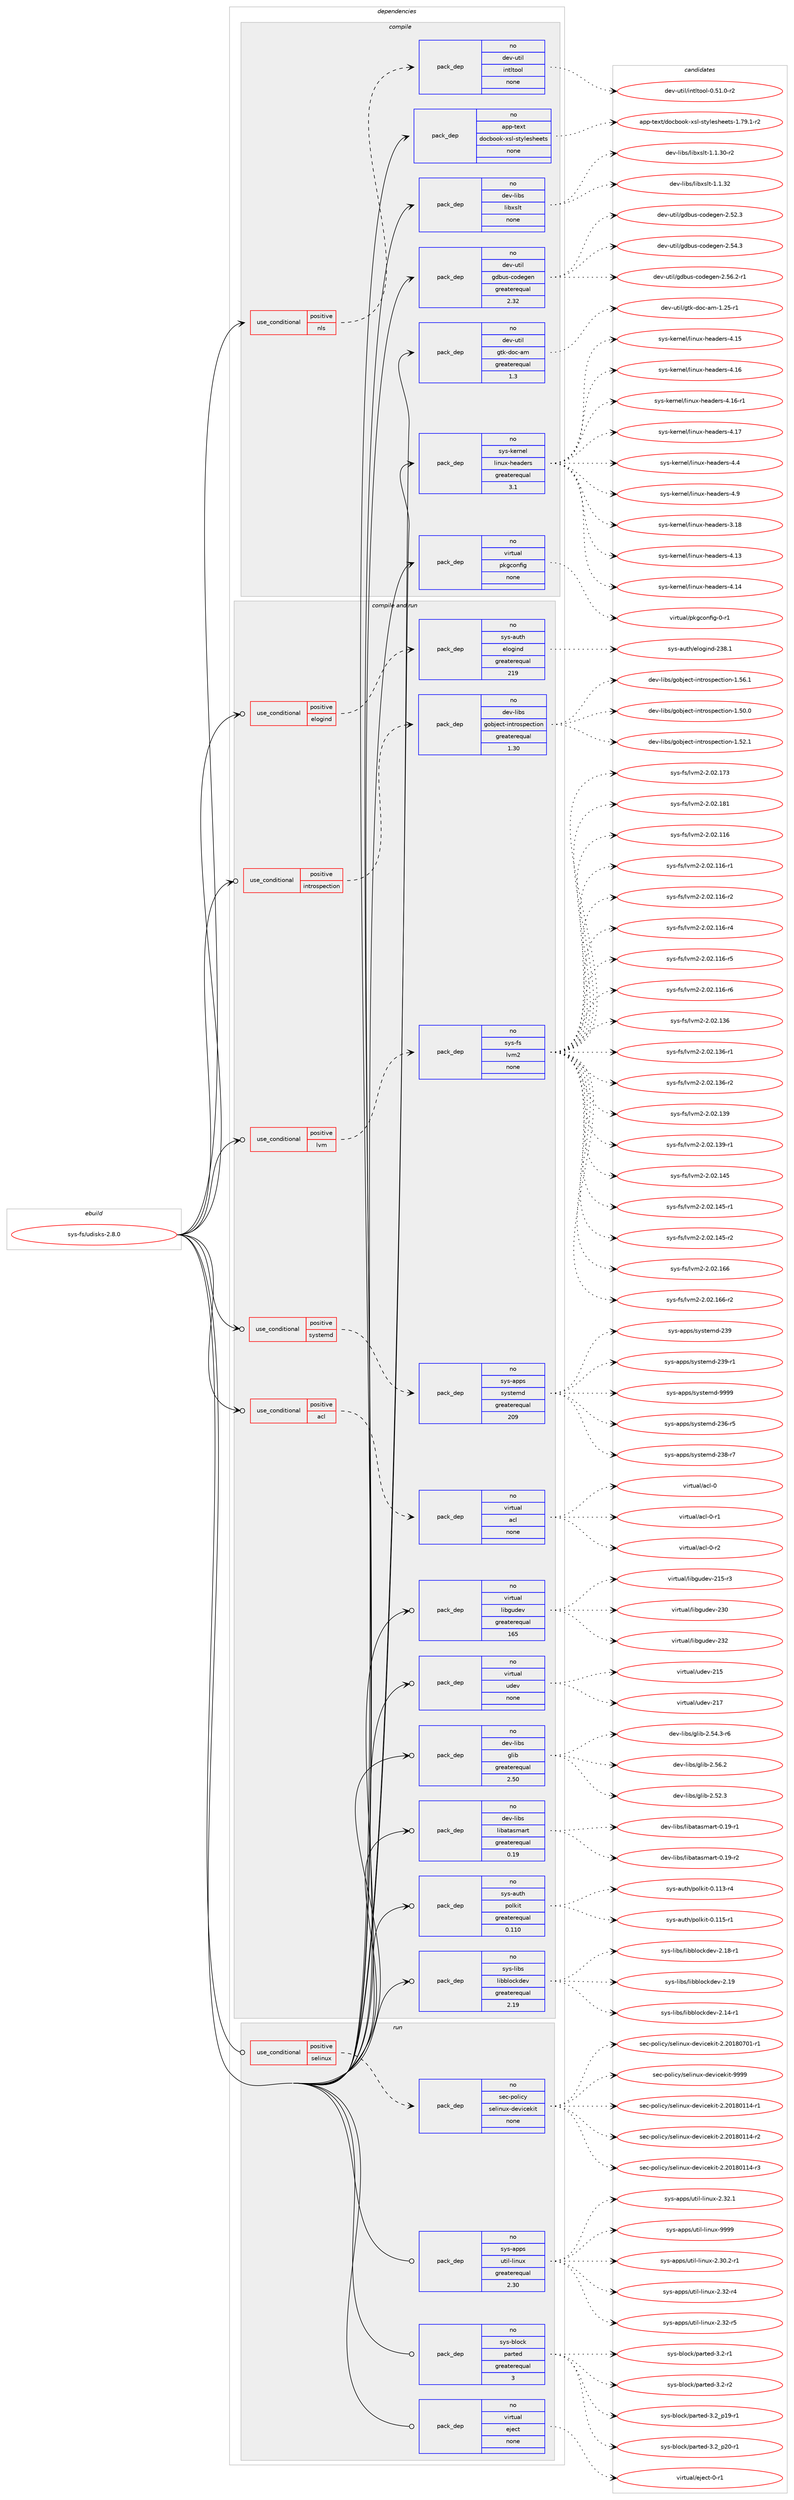 digraph prolog {

# *************
# Graph options
# *************

newrank=true;
concentrate=true;
compound=true;
graph [rankdir=LR,fontname=Helvetica,fontsize=10,ranksep=1.5];#, ranksep=2.5, nodesep=0.2];
edge  [arrowhead=vee];
node  [fontname=Helvetica,fontsize=10];

# **********
# The ebuild
# **********

subgraph cluster_leftcol {
color=gray;
rank=same;
label=<<i>ebuild</i>>;
id [label="sys-fs/udisks-2.8.0", color=red, width=4, href="../sys-fs/udisks-2.8.0.svg"];
}

# ****************
# The dependencies
# ****************

subgraph cluster_midcol {
color=gray;
label=<<i>dependencies</i>>;
subgraph cluster_compile {
fillcolor="#eeeeee";
style=filled;
label=<<i>compile</i>>;
subgraph cond4355 {
dependency14159 [label=<<TABLE BORDER="0" CELLBORDER="1" CELLSPACING="0" CELLPADDING="4"><TR><TD ROWSPAN="3" CELLPADDING="10">use_conditional</TD></TR><TR><TD>positive</TD></TR><TR><TD>nls</TD></TR></TABLE>>, shape=none, color=red];
subgraph pack9544 {
dependency14160 [label=<<TABLE BORDER="0" CELLBORDER="1" CELLSPACING="0" CELLPADDING="4" WIDTH="220"><TR><TD ROWSPAN="6" CELLPADDING="30">pack_dep</TD></TR><TR><TD WIDTH="110">no</TD></TR><TR><TD>dev-util</TD></TR><TR><TD>intltool</TD></TR><TR><TD>none</TD></TR><TR><TD></TD></TR></TABLE>>, shape=none, color=blue];
}
dependency14159:e -> dependency14160:w [weight=20,style="dashed",arrowhead="vee"];
}
id:e -> dependency14159:w [weight=20,style="solid",arrowhead="vee"];
subgraph pack9545 {
dependency14161 [label=<<TABLE BORDER="0" CELLBORDER="1" CELLSPACING="0" CELLPADDING="4" WIDTH="220"><TR><TD ROWSPAN="6" CELLPADDING="30">pack_dep</TD></TR><TR><TD WIDTH="110">no</TD></TR><TR><TD>app-text</TD></TR><TR><TD>docbook-xsl-stylesheets</TD></TR><TR><TD>none</TD></TR><TR><TD></TD></TR></TABLE>>, shape=none, color=blue];
}
id:e -> dependency14161:w [weight=20,style="solid",arrowhead="vee"];
subgraph pack9546 {
dependency14162 [label=<<TABLE BORDER="0" CELLBORDER="1" CELLSPACING="0" CELLPADDING="4" WIDTH="220"><TR><TD ROWSPAN="6" CELLPADDING="30">pack_dep</TD></TR><TR><TD WIDTH="110">no</TD></TR><TR><TD>dev-libs</TD></TR><TR><TD>libxslt</TD></TR><TR><TD>none</TD></TR><TR><TD></TD></TR></TABLE>>, shape=none, color=blue];
}
id:e -> dependency14162:w [weight=20,style="solid",arrowhead="vee"];
subgraph pack9547 {
dependency14163 [label=<<TABLE BORDER="0" CELLBORDER="1" CELLSPACING="0" CELLPADDING="4" WIDTH="220"><TR><TD ROWSPAN="6" CELLPADDING="30">pack_dep</TD></TR><TR><TD WIDTH="110">no</TD></TR><TR><TD>dev-util</TD></TR><TR><TD>gdbus-codegen</TD></TR><TR><TD>greaterequal</TD></TR><TR><TD>2.32</TD></TR></TABLE>>, shape=none, color=blue];
}
id:e -> dependency14163:w [weight=20,style="solid",arrowhead="vee"];
subgraph pack9548 {
dependency14164 [label=<<TABLE BORDER="0" CELLBORDER="1" CELLSPACING="0" CELLPADDING="4" WIDTH="220"><TR><TD ROWSPAN="6" CELLPADDING="30">pack_dep</TD></TR><TR><TD WIDTH="110">no</TD></TR><TR><TD>dev-util</TD></TR><TR><TD>gtk-doc-am</TD></TR><TR><TD>greaterequal</TD></TR><TR><TD>1.3</TD></TR></TABLE>>, shape=none, color=blue];
}
id:e -> dependency14164:w [weight=20,style="solid",arrowhead="vee"];
subgraph pack9549 {
dependency14165 [label=<<TABLE BORDER="0" CELLBORDER="1" CELLSPACING="0" CELLPADDING="4" WIDTH="220"><TR><TD ROWSPAN="6" CELLPADDING="30">pack_dep</TD></TR><TR><TD WIDTH="110">no</TD></TR><TR><TD>sys-kernel</TD></TR><TR><TD>linux-headers</TD></TR><TR><TD>greaterequal</TD></TR><TR><TD>3.1</TD></TR></TABLE>>, shape=none, color=blue];
}
id:e -> dependency14165:w [weight=20,style="solid",arrowhead="vee"];
subgraph pack9550 {
dependency14166 [label=<<TABLE BORDER="0" CELLBORDER="1" CELLSPACING="0" CELLPADDING="4" WIDTH="220"><TR><TD ROWSPAN="6" CELLPADDING="30">pack_dep</TD></TR><TR><TD WIDTH="110">no</TD></TR><TR><TD>virtual</TD></TR><TR><TD>pkgconfig</TD></TR><TR><TD>none</TD></TR><TR><TD></TD></TR></TABLE>>, shape=none, color=blue];
}
id:e -> dependency14166:w [weight=20,style="solid",arrowhead="vee"];
}
subgraph cluster_compileandrun {
fillcolor="#eeeeee";
style=filled;
label=<<i>compile and run</i>>;
subgraph cond4356 {
dependency14167 [label=<<TABLE BORDER="0" CELLBORDER="1" CELLSPACING="0" CELLPADDING="4"><TR><TD ROWSPAN="3" CELLPADDING="10">use_conditional</TD></TR><TR><TD>positive</TD></TR><TR><TD>acl</TD></TR></TABLE>>, shape=none, color=red];
subgraph pack9551 {
dependency14168 [label=<<TABLE BORDER="0" CELLBORDER="1" CELLSPACING="0" CELLPADDING="4" WIDTH="220"><TR><TD ROWSPAN="6" CELLPADDING="30">pack_dep</TD></TR><TR><TD WIDTH="110">no</TD></TR><TR><TD>virtual</TD></TR><TR><TD>acl</TD></TR><TR><TD>none</TD></TR><TR><TD></TD></TR></TABLE>>, shape=none, color=blue];
}
dependency14167:e -> dependency14168:w [weight=20,style="dashed",arrowhead="vee"];
}
id:e -> dependency14167:w [weight=20,style="solid",arrowhead="odotvee"];
subgraph cond4357 {
dependency14169 [label=<<TABLE BORDER="0" CELLBORDER="1" CELLSPACING="0" CELLPADDING="4"><TR><TD ROWSPAN="3" CELLPADDING="10">use_conditional</TD></TR><TR><TD>positive</TD></TR><TR><TD>elogind</TD></TR></TABLE>>, shape=none, color=red];
subgraph pack9552 {
dependency14170 [label=<<TABLE BORDER="0" CELLBORDER="1" CELLSPACING="0" CELLPADDING="4" WIDTH="220"><TR><TD ROWSPAN="6" CELLPADDING="30">pack_dep</TD></TR><TR><TD WIDTH="110">no</TD></TR><TR><TD>sys-auth</TD></TR><TR><TD>elogind</TD></TR><TR><TD>greaterequal</TD></TR><TR><TD>219</TD></TR></TABLE>>, shape=none, color=blue];
}
dependency14169:e -> dependency14170:w [weight=20,style="dashed",arrowhead="vee"];
}
id:e -> dependency14169:w [weight=20,style="solid",arrowhead="odotvee"];
subgraph cond4358 {
dependency14171 [label=<<TABLE BORDER="0" CELLBORDER="1" CELLSPACING="0" CELLPADDING="4"><TR><TD ROWSPAN="3" CELLPADDING="10">use_conditional</TD></TR><TR><TD>positive</TD></TR><TR><TD>introspection</TD></TR></TABLE>>, shape=none, color=red];
subgraph pack9553 {
dependency14172 [label=<<TABLE BORDER="0" CELLBORDER="1" CELLSPACING="0" CELLPADDING="4" WIDTH="220"><TR><TD ROWSPAN="6" CELLPADDING="30">pack_dep</TD></TR><TR><TD WIDTH="110">no</TD></TR><TR><TD>dev-libs</TD></TR><TR><TD>gobject-introspection</TD></TR><TR><TD>greaterequal</TD></TR><TR><TD>1.30</TD></TR></TABLE>>, shape=none, color=blue];
}
dependency14171:e -> dependency14172:w [weight=20,style="dashed",arrowhead="vee"];
}
id:e -> dependency14171:w [weight=20,style="solid",arrowhead="odotvee"];
subgraph cond4359 {
dependency14173 [label=<<TABLE BORDER="0" CELLBORDER="1" CELLSPACING="0" CELLPADDING="4"><TR><TD ROWSPAN="3" CELLPADDING="10">use_conditional</TD></TR><TR><TD>positive</TD></TR><TR><TD>lvm</TD></TR></TABLE>>, shape=none, color=red];
subgraph pack9554 {
dependency14174 [label=<<TABLE BORDER="0" CELLBORDER="1" CELLSPACING="0" CELLPADDING="4" WIDTH="220"><TR><TD ROWSPAN="6" CELLPADDING="30">pack_dep</TD></TR><TR><TD WIDTH="110">no</TD></TR><TR><TD>sys-fs</TD></TR><TR><TD>lvm2</TD></TR><TR><TD>none</TD></TR><TR><TD></TD></TR></TABLE>>, shape=none, color=blue];
}
dependency14173:e -> dependency14174:w [weight=20,style="dashed",arrowhead="vee"];
}
id:e -> dependency14173:w [weight=20,style="solid",arrowhead="odotvee"];
subgraph cond4360 {
dependency14175 [label=<<TABLE BORDER="0" CELLBORDER="1" CELLSPACING="0" CELLPADDING="4"><TR><TD ROWSPAN="3" CELLPADDING="10">use_conditional</TD></TR><TR><TD>positive</TD></TR><TR><TD>systemd</TD></TR></TABLE>>, shape=none, color=red];
subgraph pack9555 {
dependency14176 [label=<<TABLE BORDER="0" CELLBORDER="1" CELLSPACING="0" CELLPADDING="4" WIDTH="220"><TR><TD ROWSPAN="6" CELLPADDING="30">pack_dep</TD></TR><TR><TD WIDTH="110">no</TD></TR><TR><TD>sys-apps</TD></TR><TR><TD>systemd</TD></TR><TR><TD>greaterequal</TD></TR><TR><TD>209</TD></TR></TABLE>>, shape=none, color=blue];
}
dependency14175:e -> dependency14176:w [weight=20,style="dashed",arrowhead="vee"];
}
id:e -> dependency14175:w [weight=20,style="solid",arrowhead="odotvee"];
subgraph pack9556 {
dependency14177 [label=<<TABLE BORDER="0" CELLBORDER="1" CELLSPACING="0" CELLPADDING="4" WIDTH="220"><TR><TD ROWSPAN="6" CELLPADDING="30">pack_dep</TD></TR><TR><TD WIDTH="110">no</TD></TR><TR><TD>dev-libs</TD></TR><TR><TD>glib</TD></TR><TR><TD>greaterequal</TD></TR><TR><TD>2.50</TD></TR></TABLE>>, shape=none, color=blue];
}
id:e -> dependency14177:w [weight=20,style="solid",arrowhead="odotvee"];
subgraph pack9557 {
dependency14178 [label=<<TABLE BORDER="0" CELLBORDER="1" CELLSPACING="0" CELLPADDING="4" WIDTH="220"><TR><TD ROWSPAN="6" CELLPADDING="30">pack_dep</TD></TR><TR><TD WIDTH="110">no</TD></TR><TR><TD>dev-libs</TD></TR><TR><TD>libatasmart</TD></TR><TR><TD>greaterequal</TD></TR><TR><TD>0.19</TD></TR></TABLE>>, shape=none, color=blue];
}
id:e -> dependency14178:w [weight=20,style="solid",arrowhead="odotvee"];
subgraph pack9558 {
dependency14179 [label=<<TABLE BORDER="0" CELLBORDER="1" CELLSPACING="0" CELLPADDING="4" WIDTH="220"><TR><TD ROWSPAN="6" CELLPADDING="30">pack_dep</TD></TR><TR><TD WIDTH="110">no</TD></TR><TR><TD>sys-auth</TD></TR><TR><TD>polkit</TD></TR><TR><TD>greaterequal</TD></TR><TR><TD>0.110</TD></TR></TABLE>>, shape=none, color=blue];
}
id:e -> dependency14179:w [weight=20,style="solid",arrowhead="odotvee"];
subgraph pack9559 {
dependency14180 [label=<<TABLE BORDER="0" CELLBORDER="1" CELLSPACING="0" CELLPADDING="4" WIDTH="220"><TR><TD ROWSPAN="6" CELLPADDING="30">pack_dep</TD></TR><TR><TD WIDTH="110">no</TD></TR><TR><TD>sys-libs</TD></TR><TR><TD>libblockdev</TD></TR><TR><TD>greaterequal</TD></TR><TR><TD>2.19</TD></TR></TABLE>>, shape=none, color=blue];
}
id:e -> dependency14180:w [weight=20,style="solid",arrowhead="odotvee"];
subgraph pack9560 {
dependency14181 [label=<<TABLE BORDER="0" CELLBORDER="1" CELLSPACING="0" CELLPADDING="4" WIDTH="220"><TR><TD ROWSPAN="6" CELLPADDING="30">pack_dep</TD></TR><TR><TD WIDTH="110">no</TD></TR><TR><TD>virtual</TD></TR><TR><TD>libgudev</TD></TR><TR><TD>greaterequal</TD></TR><TR><TD>165</TD></TR></TABLE>>, shape=none, color=blue];
}
id:e -> dependency14181:w [weight=20,style="solid",arrowhead="odotvee"];
subgraph pack9561 {
dependency14182 [label=<<TABLE BORDER="0" CELLBORDER="1" CELLSPACING="0" CELLPADDING="4" WIDTH="220"><TR><TD ROWSPAN="6" CELLPADDING="30">pack_dep</TD></TR><TR><TD WIDTH="110">no</TD></TR><TR><TD>virtual</TD></TR><TR><TD>udev</TD></TR><TR><TD>none</TD></TR><TR><TD></TD></TR></TABLE>>, shape=none, color=blue];
}
id:e -> dependency14182:w [weight=20,style="solid",arrowhead="odotvee"];
}
subgraph cluster_run {
fillcolor="#eeeeee";
style=filled;
label=<<i>run</i>>;
subgraph cond4361 {
dependency14183 [label=<<TABLE BORDER="0" CELLBORDER="1" CELLSPACING="0" CELLPADDING="4"><TR><TD ROWSPAN="3" CELLPADDING="10">use_conditional</TD></TR><TR><TD>positive</TD></TR><TR><TD>selinux</TD></TR></TABLE>>, shape=none, color=red];
subgraph pack9562 {
dependency14184 [label=<<TABLE BORDER="0" CELLBORDER="1" CELLSPACING="0" CELLPADDING="4" WIDTH="220"><TR><TD ROWSPAN="6" CELLPADDING="30">pack_dep</TD></TR><TR><TD WIDTH="110">no</TD></TR><TR><TD>sec-policy</TD></TR><TR><TD>selinux-devicekit</TD></TR><TR><TD>none</TD></TR><TR><TD></TD></TR></TABLE>>, shape=none, color=blue];
}
dependency14183:e -> dependency14184:w [weight=20,style="dashed",arrowhead="vee"];
}
id:e -> dependency14183:w [weight=20,style="solid",arrowhead="odot"];
subgraph pack9563 {
dependency14185 [label=<<TABLE BORDER="0" CELLBORDER="1" CELLSPACING="0" CELLPADDING="4" WIDTH="220"><TR><TD ROWSPAN="6" CELLPADDING="30">pack_dep</TD></TR><TR><TD WIDTH="110">no</TD></TR><TR><TD>sys-apps</TD></TR><TR><TD>util-linux</TD></TR><TR><TD>greaterequal</TD></TR><TR><TD>2.30</TD></TR></TABLE>>, shape=none, color=blue];
}
id:e -> dependency14185:w [weight=20,style="solid",arrowhead="odot"];
subgraph pack9564 {
dependency14186 [label=<<TABLE BORDER="0" CELLBORDER="1" CELLSPACING="0" CELLPADDING="4" WIDTH="220"><TR><TD ROWSPAN="6" CELLPADDING="30">pack_dep</TD></TR><TR><TD WIDTH="110">no</TD></TR><TR><TD>sys-block</TD></TR><TR><TD>parted</TD></TR><TR><TD>greaterequal</TD></TR><TR><TD>3</TD></TR></TABLE>>, shape=none, color=blue];
}
id:e -> dependency14186:w [weight=20,style="solid",arrowhead="odot"];
subgraph pack9565 {
dependency14187 [label=<<TABLE BORDER="0" CELLBORDER="1" CELLSPACING="0" CELLPADDING="4" WIDTH="220"><TR><TD ROWSPAN="6" CELLPADDING="30">pack_dep</TD></TR><TR><TD WIDTH="110">no</TD></TR><TR><TD>virtual</TD></TR><TR><TD>eject</TD></TR><TR><TD>none</TD></TR><TR><TD></TD></TR></TABLE>>, shape=none, color=blue];
}
id:e -> dependency14187:w [weight=20,style="solid",arrowhead="odot"];
}
}

# **************
# The candidates
# **************

subgraph cluster_choices {
rank=same;
color=gray;
label=<<i>candidates</i>>;

subgraph choice9544 {
color=black;
nodesep=1;
choice1001011184511711610510847105110116108116111111108454846534946484511450 [label="dev-util/intltool-0.51.0-r2", color=red, width=4,href="../dev-util/intltool-0.51.0-r2.svg"];
dependency14160:e -> choice1001011184511711610510847105110116108116111111108454846534946484511450:w [style=dotted,weight="100"];
}
subgraph choice9545 {
color=black;
nodesep=1;
choice97112112451161011201164710011199981111111074512011510845115116121108101115104101101116115454946555746494511450 [label="app-text/docbook-xsl-stylesheets-1.79.1-r2", color=red, width=4,href="../app-text/docbook-xsl-stylesheets-1.79.1-r2.svg"];
dependency14161:e -> choice97112112451161011201164710011199981111111074512011510845115116121108101115104101101116115454946555746494511450:w [style=dotted,weight="100"];
}
subgraph choice9546 {
color=black;
nodesep=1;
choice10010111845108105981154710810598120115108116454946494651484511450 [label="dev-libs/libxslt-1.1.30-r2", color=red, width=4,href="../dev-libs/libxslt-1.1.30-r2.svg"];
choice1001011184510810598115471081059812011510811645494649465150 [label="dev-libs/libxslt-1.1.32", color=red, width=4,href="../dev-libs/libxslt-1.1.32.svg"];
dependency14162:e -> choice10010111845108105981154710810598120115108116454946494651484511450:w [style=dotted,weight="100"];
dependency14162:e -> choice1001011184510810598115471081059812011510811645494649465150:w [style=dotted,weight="100"];
}
subgraph choice9547 {
color=black;
nodesep=1;
choice100101118451171161051084710310098117115459911110010110310111045504653504651 [label="dev-util/gdbus-codegen-2.52.3", color=red, width=4,href="../dev-util/gdbus-codegen-2.52.3.svg"];
choice100101118451171161051084710310098117115459911110010110310111045504653524651 [label="dev-util/gdbus-codegen-2.54.3", color=red, width=4,href="../dev-util/gdbus-codegen-2.54.3.svg"];
choice1001011184511711610510847103100981171154599111100101103101110455046535446504511449 [label="dev-util/gdbus-codegen-2.56.2-r1", color=red, width=4,href="../dev-util/gdbus-codegen-2.56.2-r1.svg"];
dependency14163:e -> choice100101118451171161051084710310098117115459911110010110310111045504653504651:w [style=dotted,weight="100"];
dependency14163:e -> choice100101118451171161051084710310098117115459911110010110310111045504653524651:w [style=dotted,weight="100"];
dependency14163:e -> choice1001011184511711610510847103100981171154599111100101103101110455046535446504511449:w [style=dotted,weight="100"];
}
subgraph choice9548 {
color=black;
nodesep=1;
choice10010111845117116105108471031161074510011199459710945494650534511449 [label="dev-util/gtk-doc-am-1.25-r1", color=red, width=4,href="../dev-util/gtk-doc-am-1.25-r1.svg"];
dependency14164:e -> choice10010111845117116105108471031161074510011199459710945494650534511449:w [style=dotted,weight="100"];
}
subgraph choice9549 {
color=black;
nodesep=1;
choice115121115451071011141101011084710810511011712045104101971001011141154551464956 [label="sys-kernel/linux-headers-3.18", color=red, width=4,href="../sys-kernel/linux-headers-3.18.svg"];
choice115121115451071011141101011084710810511011712045104101971001011141154552464951 [label="sys-kernel/linux-headers-4.13", color=red, width=4,href="../sys-kernel/linux-headers-4.13.svg"];
choice115121115451071011141101011084710810511011712045104101971001011141154552464952 [label="sys-kernel/linux-headers-4.14", color=red, width=4,href="../sys-kernel/linux-headers-4.14.svg"];
choice115121115451071011141101011084710810511011712045104101971001011141154552464953 [label="sys-kernel/linux-headers-4.15", color=red, width=4,href="../sys-kernel/linux-headers-4.15.svg"];
choice115121115451071011141101011084710810511011712045104101971001011141154552464954 [label="sys-kernel/linux-headers-4.16", color=red, width=4,href="../sys-kernel/linux-headers-4.16.svg"];
choice1151211154510710111411010110847108105110117120451041019710010111411545524649544511449 [label="sys-kernel/linux-headers-4.16-r1", color=red, width=4,href="../sys-kernel/linux-headers-4.16-r1.svg"];
choice115121115451071011141101011084710810511011712045104101971001011141154552464955 [label="sys-kernel/linux-headers-4.17", color=red, width=4,href="../sys-kernel/linux-headers-4.17.svg"];
choice1151211154510710111411010110847108105110117120451041019710010111411545524652 [label="sys-kernel/linux-headers-4.4", color=red, width=4,href="../sys-kernel/linux-headers-4.4.svg"];
choice1151211154510710111411010110847108105110117120451041019710010111411545524657 [label="sys-kernel/linux-headers-4.9", color=red, width=4,href="../sys-kernel/linux-headers-4.9.svg"];
dependency14165:e -> choice115121115451071011141101011084710810511011712045104101971001011141154551464956:w [style=dotted,weight="100"];
dependency14165:e -> choice115121115451071011141101011084710810511011712045104101971001011141154552464951:w [style=dotted,weight="100"];
dependency14165:e -> choice115121115451071011141101011084710810511011712045104101971001011141154552464952:w [style=dotted,weight="100"];
dependency14165:e -> choice115121115451071011141101011084710810511011712045104101971001011141154552464953:w [style=dotted,weight="100"];
dependency14165:e -> choice115121115451071011141101011084710810511011712045104101971001011141154552464954:w [style=dotted,weight="100"];
dependency14165:e -> choice1151211154510710111411010110847108105110117120451041019710010111411545524649544511449:w [style=dotted,weight="100"];
dependency14165:e -> choice115121115451071011141101011084710810511011712045104101971001011141154552464955:w [style=dotted,weight="100"];
dependency14165:e -> choice1151211154510710111411010110847108105110117120451041019710010111411545524652:w [style=dotted,weight="100"];
dependency14165:e -> choice1151211154510710111411010110847108105110117120451041019710010111411545524657:w [style=dotted,weight="100"];
}
subgraph choice9550 {
color=black;
nodesep=1;
choice11810511411611797108471121071039911111010210510345484511449 [label="virtual/pkgconfig-0-r1", color=red, width=4,href="../virtual/pkgconfig-0-r1.svg"];
dependency14166:e -> choice11810511411611797108471121071039911111010210510345484511449:w [style=dotted,weight="100"];
}
subgraph choice9551 {
color=black;
nodesep=1;
choice118105114116117971084797991084548 [label="virtual/acl-0", color=red, width=4,href="../virtual/acl-0.svg"];
choice1181051141161179710847979910845484511449 [label="virtual/acl-0-r1", color=red, width=4,href="../virtual/acl-0-r1.svg"];
choice1181051141161179710847979910845484511450 [label="virtual/acl-0-r2", color=red, width=4,href="../virtual/acl-0-r2.svg"];
dependency14168:e -> choice118105114116117971084797991084548:w [style=dotted,weight="100"];
dependency14168:e -> choice1181051141161179710847979910845484511449:w [style=dotted,weight="100"];
dependency14168:e -> choice1181051141161179710847979910845484511450:w [style=dotted,weight="100"];
}
subgraph choice9552 {
color=black;
nodesep=1;
choice115121115459711711610447101108111103105110100455051564649 [label="sys-auth/elogind-238.1", color=red, width=4,href="../sys-auth/elogind-238.1.svg"];
dependency14170:e -> choice115121115459711711610447101108111103105110100455051564649:w [style=dotted,weight="100"];
}
subgraph choice9553 {
color=black;
nodesep=1;
choice1001011184510810598115471031119810610199116451051101161141111151121019911610511111045494653484648 [label="dev-libs/gobject-introspection-1.50.0", color=red, width=4,href="../dev-libs/gobject-introspection-1.50.0.svg"];
choice1001011184510810598115471031119810610199116451051101161141111151121019911610511111045494653504649 [label="dev-libs/gobject-introspection-1.52.1", color=red, width=4,href="../dev-libs/gobject-introspection-1.52.1.svg"];
choice1001011184510810598115471031119810610199116451051101161141111151121019911610511111045494653544649 [label="dev-libs/gobject-introspection-1.56.1", color=red, width=4,href="../dev-libs/gobject-introspection-1.56.1.svg"];
dependency14172:e -> choice1001011184510810598115471031119810610199116451051101161141111151121019911610511111045494653484648:w [style=dotted,weight="100"];
dependency14172:e -> choice1001011184510810598115471031119810610199116451051101161141111151121019911610511111045494653504649:w [style=dotted,weight="100"];
dependency14172:e -> choice1001011184510810598115471031119810610199116451051101161141111151121019911610511111045494653544649:w [style=dotted,weight="100"];
}
subgraph choice9554 {
color=black;
nodesep=1;
choice115121115451021154710811810950455046485046494954 [label="sys-fs/lvm2-2.02.116", color=red, width=4,href="../sys-fs/lvm2-2.02.116.svg"];
choice1151211154510211547108118109504550464850464949544511449 [label="sys-fs/lvm2-2.02.116-r1", color=red, width=4,href="../sys-fs/lvm2-2.02.116-r1.svg"];
choice1151211154510211547108118109504550464850464949544511450 [label="sys-fs/lvm2-2.02.116-r2", color=red, width=4,href="../sys-fs/lvm2-2.02.116-r2.svg"];
choice1151211154510211547108118109504550464850464949544511452 [label="sys-fs/lvm2-2.02.116-r4", color=red, width=4,href="../sys-fs/lvm2-2.02.116-r4.svg"];
choice1151211154510211547108118109504550464850464949544511453 [label="sys-fs/lvm2-2.02.116-r5", color=red, width=4,href="../sys-fs/lvm2-2.02.116-r5.svg"];
choice1151211154510211547108118109504550464850464949544511454 [label="sys-fs/lvm2-2.02.116-r6", color=red, width=4,href="../sys-fs/lvm2-2.02.116-r6.svg"];
choice115121115451021154710811810950455046485046495154 [label="sys-fs/lvm2-2.02.136", color=red, width=4,href="../sys-fs/lvm2-2.02.136.svg"];
choice1151211154510211547108118109504550464850464951544511449 [label="sys-fs/lvm2-2.02.136-r1", color=red, width=4,href="../sys-fs/lvm2-2.02.136-r1.svg"];
choice1151211154510211547108118109504550464850464951544511450 [label="sys-fs/lvm2-2.02.136-r2", color=red, width=4,href="../sys-fs/lvm2-2.02.136-r2.svg"];
choice115121115451021154710811810950455046485046495157 [label="sys-fs/lvm2-2.02.139", color=red, width=4,href="../sys-fs/lvm2-2.02.139.svg"];
choice1151211154510211547108118109504550464850464951574511449 [label="sys-fs/lvm2-2.02.139-r1", color=red, width=4,href="../sys-fs/lvm2-2.02.139-r1.svg"];
choice115121115451021154710811810950455046485046495253 [label="sys-fs/lvm2-2.02.145", color=red, width=4,href="../sys-fs/lvm2-2.02.145.svg"];
choice1151211154510211547108118109504550464850464952534511449 [label="sys-fs/lvm2-2.02.145-r1", color=red, width=4,href="../sys-fs/lvm2-2.02.145-r1.svg"];
choice1151211154510211547108118109504550464850464952534511450 [label="sys-fs/lvm2-2.02.145-r2", color=red, width=4,href="../sys-fs/lvm2-2.02.145-r2.svg"];
choice115121115451021154710811810950455046485046495454 [label="sys-fs/lvm2-2.02.166", color=red, width=4,href="../sys-fs/lvm2-2.02.166.svg"];
choice1151211154510211547108118109504550464850464954544511450 [label="sys-fs/lvm2-2.02.166-r2", color=red, width=4,href="../sys-fs/lvm2-2.02.166-r2.svg"];
choice115121115451021154710811810950455046485046495551 [label="sys-fs/lvm2-2.02.173", color=red, width=4,href="../sys-fs/lvm2-2.02.173.svg"];
choice115121115451021154710811810950455046485046495649 [label="sys-fs/lvm2-2.02.181", color=red, width=4,href="../sys-fs/lvm2-2.02.181.svg"];
dependency14174:e -> choice115121115451021154710811810950455046485046494954:w [style=dotted,weight="100"];
dependency14174:e -> choice1151211154510211547108118109504550464850464949544511449:w [style=dotted,weight="100"];
dependency14174:e -> choice1151211154510211547108118109504550464850464949544511450:w [style=dotted,weight="100"];
dependency14174:e -> choice1151211154510211547108118109504550464850464949544511452:w [style=dotted,weight="100"];
dependency14174:e -> choice1151211154510211547108118109504550464850464949544511453:w [style=dotted,weight="100"];
dependency14174:e -> choice1151211154510211547108118109504550464850464949544511454:w [style=dotted,weight="100"];
dependency14174:e -> choice115121115451021154710811810950455046485046495154:w [style=dotted,weight="100"];
dependency14174:e -> choice1151211154510211547108118109504550464850464951544511449:w [style=dotted,weight="100"];
dependency14174:e -> choice1151211154510211547108118109504550464850464951544511450:w [style=dotted,weight="100"];
dependency14174:e -> choice115121115451021154710811810950455046485046495157:w [style=dotted,weight="100"];
dependency14174:e -> choice1151211154510211547108118109504550464850464951574511449:w [style=dotted,weight="100"];
dependency14174:e -> choice115121115451021154710811810950455046485046495253:w [style=dotted,weight="100"];
dependency14174:e -> choice1151211154510211547108118109504550464850464952534511449:w [style=dotted,weight="100"];
dependency14174:e -> choice1151211154510211547108118109504550464850464952534511450:w [style=dotted,weight="100"];
dependency14174:e -> choice115121115451021154710811810950455046485046495454:w [style=dotted,weight="100"];
dependency14174:e -> choice1151211154510211547108118109504550464850464954544511450:w [style=dotted,weight="100"];
dependency14174:e -> choice115121115451021154710811810950455046485046495551:w [style=dotted,weight="100"];
dependency14174:e -> choice115121115451021154710811810950455046485046495649:w [style=dotted,weight="100"];
}
subgraph choice9555 {
color=black;
nodesep=1;
choice115121115459711211211547115121115116101109100455051544511453 [label="sys-apps/systemd-236-r5", color=red, width=4,href="../sys-apps/systemd-236-r5.svg"];
choice115121115459711211211547115121115116101109100455051564511455 [label="sys-apps/systemd-238-r7", color=red, width=4,href="../sys-apps/systemd-238-r7.svg"];
choice11512111545971121121154711512111511610110910045505157 [label="sys-apps/systemd-239", color=red, width=4,href="../sys-apps/systemd-239.svg"];
choice115121115459711211211547115121115116101109100455051574511449 [label="sys-apps/systemd-239-r1", color=red, width=4,href="../sys-apps/systemd-239-r1.svg"];
choice1151211154597112112115471151211151161011091004557575757 [label="sys-apps/systemd-9999", color=red, width=4,href="../sys-apps/systemd-9999.svg"];
dependency14176:e -> choice115121115459711211211547115121115116101109100455051544511453:w [style=dotted,weight="100"];
dependency14176:e -> choice115121115459711211211547115121115116101109100455051564511455:w [style=dotted,weight="100"];
dependency14176:e -> choice11512111545971121121154711512111511610110910045505157:w [style=dotted,weight="100"];
dependency14176:e -> choice115121115459711211211547115121115116101109100455051574511449:w [style=dotted,weight="100"];
dependency14176:e -> choice1151211154597112112115471151211151161011091004557575757:w [style=dotted,weight="100"];
}
subgraph choice9556 {
color=black;
nodesep=1;
choice1001011184510810598115471031081059845504653504651 [label="dev-libs/glib-2.52.3", color=red, width=4,href="../dev-libs/glib-2.52.3.svg"];
choice10010111845108105981154710310810598455046535246514511454 [label="dev-libs/glib-2.54.3-r6", color=red, width=4,href="../dev-libs/glib-2.54.3-r6.svg"];
choice1001011184510810598115471031081059845504653544650 [label="dev-libs/glib-2.56.2", color=red, width=4,href="../dev-libs/glib-2.56.2.svg"];
dependency14177:e -> choice1001011184510810598115471031081059845504653504651:w [style=dotted,weight="100"];
dependency14177:e -> choice10010111845108105981154710310810598455046535246514511454:w [style=dotted,weight="100"];
dependency14177:e -> choice1001011184510810598115471031081059845504653544650:w [style=dotted,weight="100"];
}
subgraph choice9557 {
color=black;
nodesep=1;
choice1001011184510810598115471081059897116971151099711411645484649574511449 [label="dev-libs/libatasmart-0.19-r1", color=red, width=4,href="../dev-libs/libatasmart-0.19-r1.svg"];
choice1001011184510810598115471081059897116971151099711411645484649574511450 [label="dev-libs/libatasmart-0.19-r2", color=red, width=4,href="../dev-libs/libatasmart-0.19-r2.svg"];
dependency14178:e -> choice1001011184510810598115471081059897116971151099711411645484649574511449:w [style=dotted,weight="100"];
dependency14178:e -> choice1001011184510810598115471081059897116971151099711411645484649574511450:w [style=dotted,weight="100"];
}
subgraph choice9558 {
color=black;
nodesep=1;
choice1151211154597117116104471121111081071051164548464949514511452 [label="sys-auth/polkit-0.113-r4", color=red, width=4,href="../sys-auth/polkit-0.113-r4.svg"];
choice1151211154597117116104471121111081071051164548464949534511449 [label="sys-auth/polkit-0.115-r1", color=red, width=4,href="../sys-auth/polkit-0.115-r1.svg"];
dependency14179:e -> choice1151211154597117116104471121111081071051164548464949514511452:w [style=dotted,weight="100"];
dependency14179:e -> choice1151211154597117116104471121111081071051164548464949534511449:w [style=dotted,weight="100"];
}
subgraph choice9559 {
color=black;
nodesep=1;
choice11512111545108105981154710810598981081119910710010111845504649524511449 [label="sys-libs/libblockdev-2.14-r1", color=red, width=4,href="../sys-libs/libblockdev-2.14-r1.svg"];
choice11512111545108105981154710810598981081119910710010111845504649564511449 [label="sys-libs/libblockdev-2.18-r1", color=red, width=4,href="../sys-libs/libblockdev-2.18-r1.svg"];
choice1151211154510810598115471081059898108111991071001011184550464957 [label="sys-libs/libblockdev-2.19", color=red, width=4,href="../sys-libs/libblockdev-2.19.svg"];
dependency14180:e -> choice11512111545108105981154710810598981081119910710010111845504649524511449:w [style=dotted,weight="100"];
dependency14180:e -> choice11512111545108105981154710810598981081119910710010111845504649564511449:w [style=dotted,weight="100"];
dependency14180:e -> choice1151211154510810598115471081059898108111991071001011184550464957:w [style=dotted,weight="100"];
}
subgraph choice9560 {
color=black;
nodesep=1;
choice118105114116117971084710810598103117100101118455049534511451 [label="virtual/libgudev-215-r3", color=red, width=4,href="../virtual/libgudev-215-r3.svg"];
choice11810511411611797108471081059810311710010111845505148 [label="virtual/libgudev-230", color=red, width=4,href="../virtual/libgudev-230.svg"];
choice11810511411611797108471081059810311710010111845505150 [label="virtual/libgudev-232", color=red, width=4,href="../virtual/libgudev-232.svg"];
dependency14181:e -> choice118105114116117971084710810598103117100101118455049534511451:w [style=dotted,weight="100"];
dependency14181:e -> choice11810511411611797108471081059810311710010111845505148:w [style=dotted,weight="100"];
dependency14181:e -> choice11810511411611797108471081059810311710010111845505150:w [style=dotted,weight="100"];
}
subgraph choice9561 {
color=black;
nodesep=1;
choice118105114116117971084711710010111845504953 [label="virtual/udev-215", color=red, width=4,href="../virtual/udev-215.svg"];
choice118105114116117971084711710010111845504955 [label="virtual/udev-217", color=red, width=4,href="../virtual/udev-217.svg"];
dependency14182:e -> choice118105114116117971084711710010111845504953:w [style=dotted,weight="100"];
dependency14182:e -> choice118105114116117971084711710010111845504955:w [style=dotted,weight="100"];
}
subgraph choice9562 {
color=black;
nodesep=1;
choice11510199451121111081059912147115101108105110117120451001011181059910110710511645504650484956484949524511449 [label="sec-policy/selinux-devicekit-2.20180114-r1", color=red, width=4,href="../sec-policy/selinux-devicekit-2.20180114-r1.svg"];
choice11510199451121111081059912147115101108105110117120451001011181059910110710511645504650484956484949524511450 [label="sec-policy/selinux-devicekit-2.20180114-r2", color=red, width=4,href="../sec-policy/selinux-devicekit-2.20180114-r2.svg"];
choice11510199451121111081059912147115101108105110117120451001011181059910110710511645504650484956484949524511451 [label="sec-policy/selinux-devicekit-2.20180114-r3", color=red, width=4,href="../sec-policy/selinux-devicekit-2.20180114-r3.svg"];
choice11510199451121111081059912147115101108105110117120451001011181059910110710511645504650484956485548494511449 [label="sec-policy/selinux-devicekit-2.20180701-r1", color=red, width=4,href="../sec-policy/selinux-devicekit-2.20180701-r1.svg"];
choice1151019945112111108105991214711510110810511011712045100101118105991011071051164557575757 [label="sec-policy/selinux-devicekit-9999", color=red, width=4,href="../sec-policy/selinux-devicekit-9999.svg"];
dependency14184:e -> choice11510199451121111081059912147115101108105110117120451001011181059910110710511645504650484956484949524511449:w [style=dotted,weight="100"];
dependency14184:e -> choice11510199451121111081059912147115101108105110117120451001011181059910110710511645504650484956484949524511450:w [style=dotted,weight="100"];
dependency14184:e -> choice11510199451121111081059912147115101108105110117120451001011181059910110710511645504650484956484949524511451:w [style=dotted,weight="100"];
dependency14184:e -> choice11510199451121111081059912147115101108105110117120451001011181059910110710511645504650484956485548494511449:w [style=dotted,weight="100"];
dependency14184:e -> choice1151019945112111108105991214711510110810511011712045100101118105991011071051164557575757:w [style=dotted,weight="100"];
}
subgraph choice9563 {
color=black;
nodesep=1;
choice11512111545971121121154711711610510845108105110117120455046514846504511449 [label="sys-apps/util-linux-2.30.2-r1", color=red, width=4,href="../sys-apps/util-linux-2.30.2-r1.svg"];
choice1151211154597112112115471171161051084510810511011712045504651504511452 [label="sys-apps/util-linux-2.32-r4", color=red, width=4,href="../sys-apps/util-linux-2.32-r4.svg"];
choice1151211154597112112115471171161051084510810511011712045504651504511453 [label="sys-apps/util-linux-2.32-r5", color=red, width=4,href="../sys-apps/util-linux-2.32-r5.svg"];
choice1151211154597112112115471171161051084510810511011712045504651504649 [label="sys-apps/util-linux-2.32.1", color=red, width=4,href="../sys-apps/util-linux-2.32.1.svg"];
choice115121115459711211211547117116105108451081051101171204557575757 [label="sys-apps/util-linux-9999", color=red, width=4,href="../sys-apps/util-linux-9999.svg"];
dependency14185:e -> choice11512111545971121121154711711610510845108105110117120455046514846504511449:w [style=dotted,weight="100"];
dependency14185:e -> choice1151211154597112112115471171161051084510810511011712045504651504511452:w [style=dotted,weight="100"];
dependency14185:e -> choice1151211154597112112115471171161051084510810511011712045504651504511453:w [style=dotted,weight="100"];
dependency14185:e -> choice1151211154597112112115471171161051084510810511011712045504651504649:w [style=dotted,weight="100"];
dependency14185:e -> choice115121115459711211211547117116105108451081051101171204557575757:w [style=dotted,weight="100"];
}
subgraph choice9564 {
color=black;
nodesep=1;
choice1151211154598108111991074711297114116101100455146504511449 [label="sys-block/parted-3.2-r1", color=red, width=4,href="../sys-block/parted-3.2-r1.svg"];
choice1151211154598108111991074711297114116101100455146504511450 [label="sys-block/parted-3.2-r2", color=red, width=4,href="../sys-block/parted-3.2-r2.svg"];
choice1151211154598108111991074711297114116101100455146509511249574511449 [label="sys-block/parted-3.2_p19-r1", color=red, width=4,href="../sys-block/parted-3.2_p19-r1.svg"];
choice1151211154598108111991074711297114116101100455146509511250484511449 [label="sys-block/parted-3.2_p20-r1", color=red, width=4,href="../sys-block/parted-3.2_p20-r1.svg"];
dependency14186:e -> choice1151211154598108111991074711297114116101100455146504511449:w [style=dotted,weight="100"];
dependency14186:e -> choice1151211154598108111991074711297114116101100455146504511450:w [style=dotted,weight="100"];
dependency14186:e -> choice1151211154598108111991074711297114116101100455146509511249574511449:w [style=dotted,weight="100"];
dependency14186:e -> choice1151211154598108111991074711297114116101100455146509511250484511449:w [style=dotted,weight="100"];
}
subgraph choice9565 {
color=black;
nodesep=1;
choice11810511411611797108471011061019911645484511449 [label="virtual/eject-0-r1", color=red, width=4,href="../virtual/eject-0-r1.svg"];
dependency14187:e -> choice11810511411611797108471011061019911645484511449:w [style=dotted,weight="100"];
}
}

}
